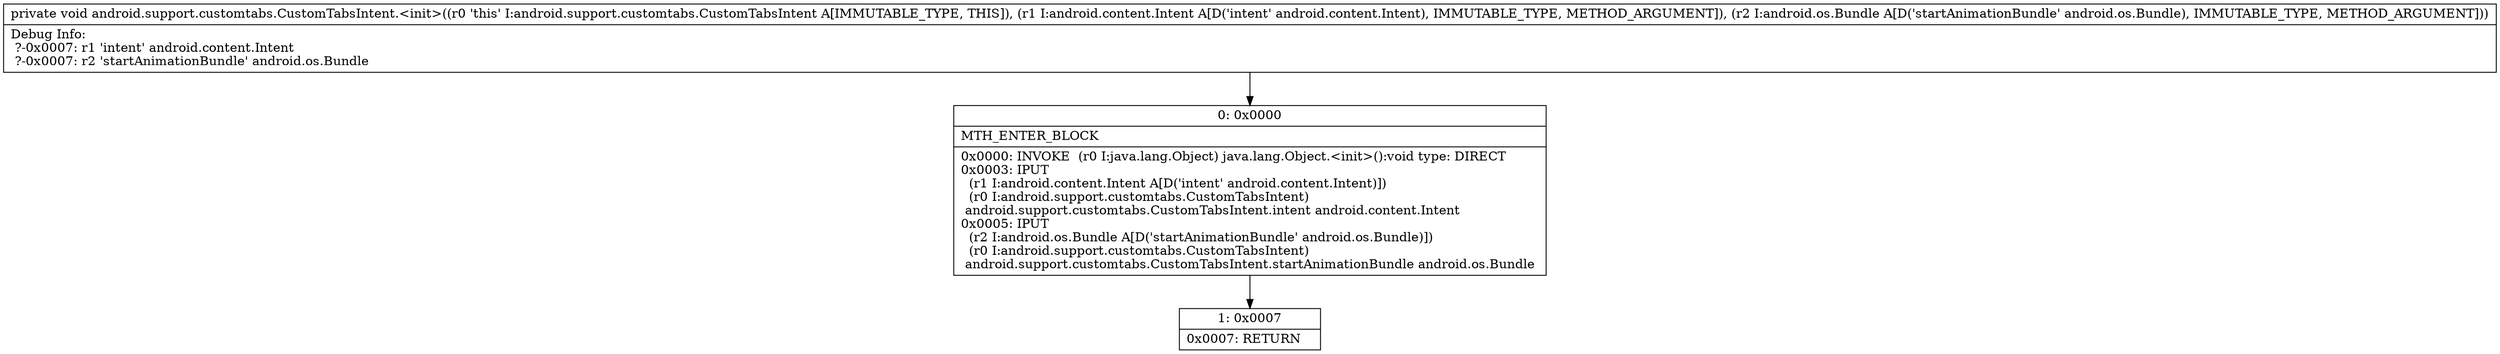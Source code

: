 digraph "CFG forandroid.support.customtabs.CustomTabsIntent.\<init\>(Landroid\/content\/Intent;Landroid\/os\/Bundle;)V" {
Node_0 [shape=record,label="{0\:\ 0x0000|MTH_ENTER_BLOCK\l|0x0000: INVOKE  (r0 I:java.lang.Object) java.lang.Object.\<init\>():void type: DIRECT \l0x0003: IPUT  \l  (r1 I:android.content.Intent A[D('intent' android.content.Intent)])\l  (r0 I:android.support.customtabs.CustomTabsIntent)\l android.support.customtabs.CustomTabsIntent.intent android.content.Intent \l0x0005: IPUT  \l  (r2 I:android.os.Bundle A[D('startAnimationBundle' android.os.Bundle)])\l  (r0 I:android.support.customtabs.CustomTabsIntent)\l android.support.customtabs.CustomTabsIntent.startAnimationBundle android.os.Bundle \l}"];
Node_1 [shape=record,label="{1\:\ 0x0007|0x0007: RETURN   \l}"];
MethodNode[shape=record,label="{private void android.support.customtabs.CustomTabsIntent.\<init\>((r0 'this' I:android.support.customtabs.CustomTabsIntent A[IMMUTABLE_TYPE, THIS]), (r1 I:android.content.Intent A[D('intent' android.content.Intent), IMMUTABLE_TYPE, METHOD_ARGUMENT]), (r2 I:android.os.Bundle A[D('startAnimationBundle' android.os.Bundle), IMMUTABLE_TYPE, METHOD_ARGUMENT]))  | Debug Info:\l  ?\-0x0007: r1 'intent' android.content.Intent\l  ?\-0x0007: r2 'startAnimationBundle' android.os.Bundle\l}"];
MethodNode -> Node_0;
Node_0 -> Node_1;
}

